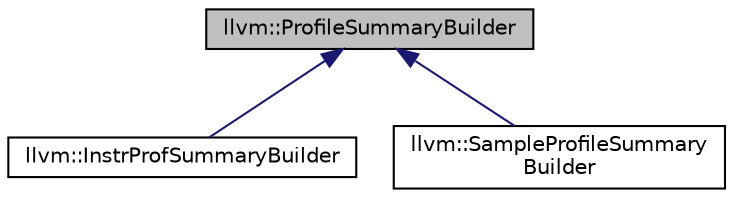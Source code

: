 digraph "llvm::ProfileSummaryBuilder"
{
 // LATEX_PDF_SIZE
  bgcolor="transparent";
  edge [fontname="Helvetica",fontsize="10",labelfontname="Helvetica",labelfontsize="10"];
  node [fontname="Helvetica",fontsize="10",shape=record];
  Node1 [label="llvm::ProfileSummaryBuilder",height=0.2,width=0.4,color="black", fillcolor="grey75", style="filled", fontcolor="black",tooltip=" "];
  Node1 -> Node2 [dir="back",color="midnightblue",fontsize="10",style="solid",fontname="Helvetica"];
  Node2 [label="llvm::InstrProfSummaryBuilder",height=0.2,width=0.4,color="black",URL="$classllvm_1_1InstrProfSummaryBuilder.html",tooltip=" "];
  Node1 -> Node3 [dir="back",color="midnightblue",fontsize="10",style="solid",fontname="Helvetica"];
  Node3 [label="llvm::SampleProfileSummary\lBuilder",height=0.2,width=0.4,color="black",URL="$classllvm_1_1SampleProfileSummaryBuilder.html",tooltip=" "];
}
